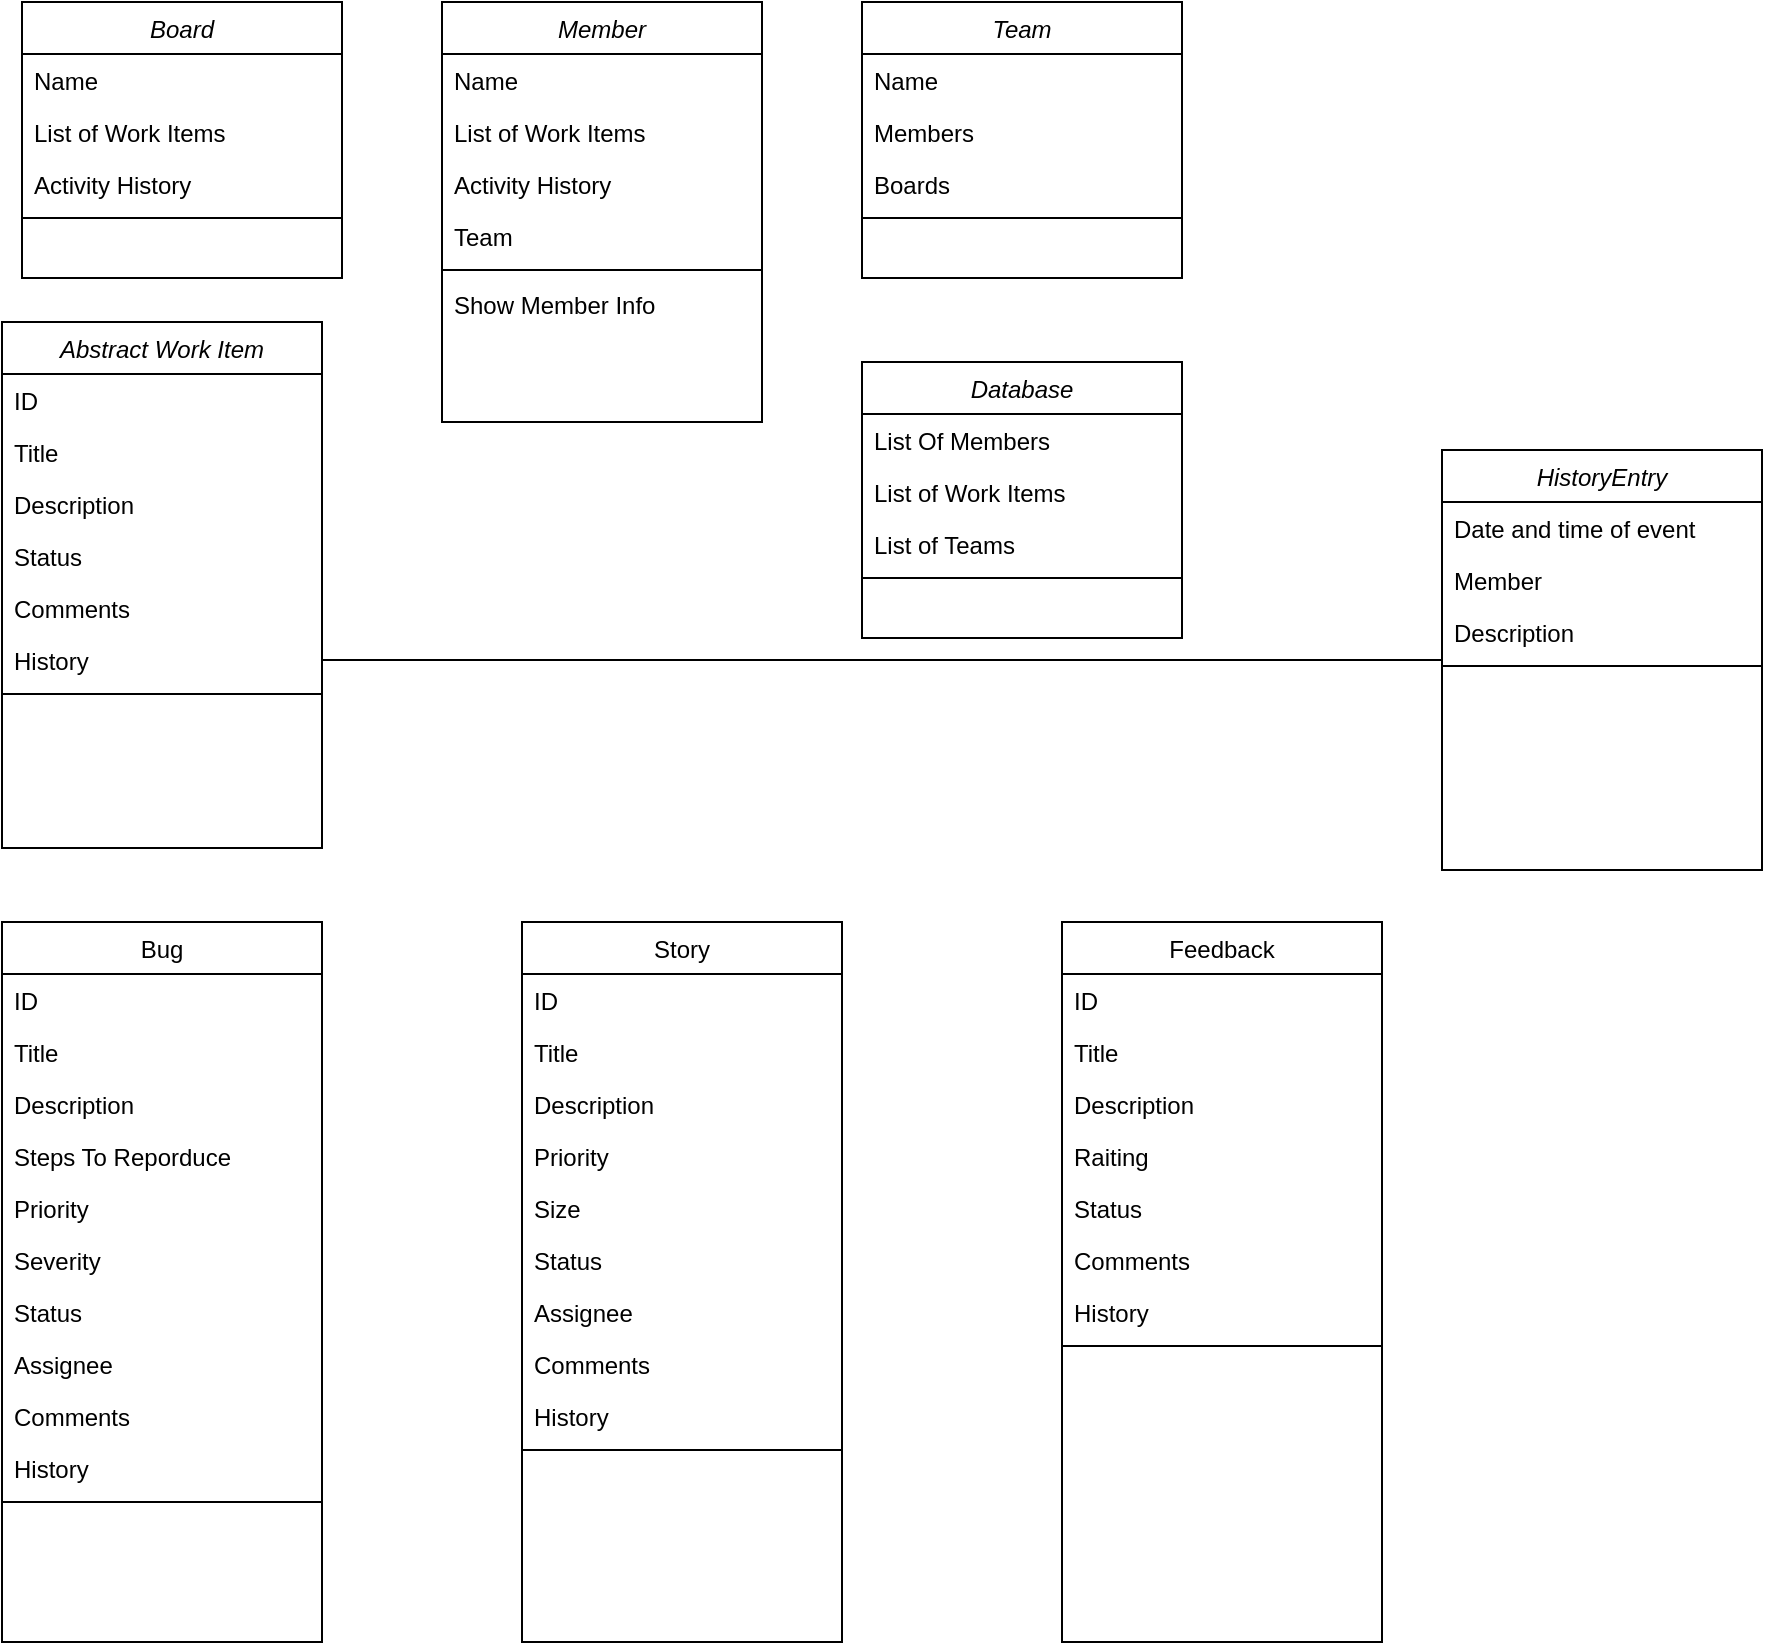 <mxfile version="14.2.9" type="device"><diagram id="C5RBs43oDa-KdzZeNtuy" name="Page-1"><mxGraphModel dx="2062" dy="772" grid="1" gridSize="10" guides="1" tooltips="1" connect="1" arrows="1" fold="1" page="1" pageScale="1" pageWidth="2339" pageHeight="3300" math="0" shadow="0"><root><mxCell id="WIyWlLk6GJQsqaUBKTNV-0"/><mxCell id="WIyWlLk6GJQsqaUBKTNV-1" parent="WIyWlLk6GJQsqaUBKTNV-0"/><mxCell id="zkfFHV4jXpPFQw0GAbJ--0" value="Team" style="swimlane;fontStyle=2;align=center;verticalAlign=top;childLayout=stackLayout;horizontal=1;startSize=26;horizontalStack=0;resizeParent=1;resizeLast=0;collapsible=1;marginBottom=0;rounded=0;shadow=0;strokeWidth=1;" parent="WIyWlLk6GJQsqaUBKTNV-1" vertex="1"><mxGeometry x="490" y="40" width="160" height="138" as="geometry"><mxRectangle x="490" y="40" width="160" height="26" as="alternateBounds"/></mxGeometry></mxCell><mxCell id="zkfFHV4jXpPFQw0GAbJ--1" value="Name" style="text;align=left;verticalAlign=top;spacingLeft=4;spacingRight=4;overflow=hidden;rotatable=0;points=[[0,0.5],[1,0.5]];portConstraint=eastwest;" parent="zkfFHV4jXpPFQw0GAbJ--0" vertex="1"><mxGeometry y="26" width="160" height="26" as="geometry"/></mxCell><mxCell id="zkfFHV4jXpPFQw0GAbJ--2" value="Members" style="text;align=left;verticalAlign=top;spacingLeft=4;spacingRight=4;overflow=hidden;rotatable=0;points=[[0,0.5],[1,0.5]];portConstraint=eastwest;rounded=0;shadow=0;html=0;" parent="zkfFHV4jXpPFQw0GAbJ--0" vertex="1"><mxGeometry y="52" width="160" height="26" as="geometry"/></mxCell><mxCell id="zkfFHV4jXpPFQw0GAbJ--3" value="Boards" style="text;align=left;verticalAlign=top;spacingLeft=4;spacingRight=4;overflow=hidden;rotatable=0;points=[[0,0.5],[1,0.5]];portConstraint=eastwest;rounded=0;shadow=0;html=0;" parent="zkfFHV4jXpPFQw0GAbJ--0" vertex="1"><mxGeometry y="78" width="160" height="26" as="geometry"/></mxCell><mxCell id="zkfFHV4jXpPFQw0GAbJ--4" value="" style="line;html=1;strokeWidth=1;align=left;verticalAlign=middle;spacingTop=-1;spacingLeft=3;spacingRight=3;rotatable=0;labelPosition=right;points=[];portConstraint=eastwest;" parent="zkfFHV4jXpPFQw0GAbJ--0" vertex="1"><mxGeometry y="104" width="160" height="8" as="geometry"/></mxCell><mxCell id="zkfFHV4jXpPFQw0GAbJ--17" value="Bug" style="swimlane;fontStyle=0;align=center;verticalAlign=top;childLayout=stackLayout;horizontal=1;startSize=26;horizontalStack=0;resizeParent=1;resizeLast=0;collapsible=1;marginBottom=0;rounded=0;shadow=0;strokeWidth=1;" parent="WIyWlLk6GJQsqaUBKTNV-1" vertex="1"><mxGeometry x="60" y="500" width="160" height="360" as="geometry"><mxRectangle x="60" y="500" width="160" height="26" as="alternateBounds"/></mxGeometry></mxCell><mxCell id="zkfFHV4jXpPFQw0GAbJ--18" value="ID" style="text;align=left;verticalAlign=top;spacingLeft=4;spacingRight=4;overflow=hidden;rotatable=0;points=[[0,0.5],[1,0.5]];portConstraint=eastwest;" parent="zkfFHV4jXpPFQw0GAbJ--17" vertex="1"><mxGeometry y="26" width="160" height="26" as="geometry"/></mxCell><mxCell id="zkfFHV4jXpPFQw0GAbJ--19" value="Title" style="text;align=left;verticalAlign=top;spacingLeft=4;spacingRight=4;overflow=hidden;rotatable=0;points=[[0,0.5],[1,0.5]];portConstraint=eastwest;rounded=0;shadow=0;html=0;" parent="zkfFHV4jXpPFQw0GAbJ--17" vertex="1"><mxGeometry y="52" width="160" height="26" as="geometry"/></mxCell><mxCell id="zkfFHV4jXpPFQw0GAbJ--20" value="Description" style="text;align=left;verticalAlign=top;spacingLeft=4;spacingRight=4;overflow=hidden;rotatable=0;points=[[0,0.5],[1,0.5]];portConstraint=eastwest;rounded=0;shadow=0;html=0;" parent="zkfFHV4jXpPFQw0GAbJ--17" vertex="1"><mxGeometry y="78" width="160" height="26" as="geometry"/></mxCell><mxCell id="zkfFHV4jXpPFQw0GAbJ--21" value="Steps To Reporduce" style="text;align=left;verticalAlign=top;spacingLeft=4;spacingRight=4;overflow=hidden;rotatable=0;points=[[0,0.5],[1,0.5]];portConstraint=eastwest;rounded=0;shadow=0;html=0;" parent="zkfFHV4jXpPFQw0GAbJ--17" vertex="1"><mxGeometry y="104" width="160" height="26" as="geometry"/></mxCell><mxCell id="zkfFHV4jXpPFQw0GAbJ--22" value="Priority" style="text;align=left;verticalAlign=top;spacingLeft=4;spacingRight=4;overflow=hidden;rotatable=0;points=[[0,0.5],[1,0.5]];portConstraint=eastwest;rounded=0;shadow=0;html=0;" parent="zkfFHV4jXpPFQw0GAbJ--17" vertex="1"><mxGeometry y="130" width="160" height="26" as="geometry"/></mxCell><mxCell id="zkfFHV4jXpPFQw0GAbJ--24" value="Severity" style="text;align=left;verticalAlign=top;spacingLeft=4;spacingRight=4;overflow=hidden;rotatable=0;points=[[0,0.5],[1,0.5]];portConstraint=eastwest;" parent="zkfFHV4jXpPFQw0GAbJ--17" vertex="1"><mxGeometry y="156" width="160" height="26" as="geometry"/></mxCell><mxCell id="zkfFHV4jXpPFQw0GAbJ--25" value="Status" style="text;align=left;verticalAlign=top;spacingLeft=4;spacingRight=4;overflow=hidden;rotatable=0;points=[[0,0.5],[1,0.5]];portConstraint=eastwest;" parent="zkfFHV4jXpPFQw0GAbJ--17" vertex="1"><mxGeometry y="182" width="160" height="26" as="geometry"/></mxCell><mxCell id="vuKKP6DfzDHBP4fxytRo-41" value="Assignee" style="text;align=left;verticalAlign=top;spacingLeft=4;spacingRight=4;overflow=hidden;rotatable=0;points=[[0,0.5],[1,0.5]];portConstraint=eastwest;" parent="zkfFHV4jXpPFQw0GAbJ--17" vertex="1"><mxGeometry y="208" width="160" height="26" as="geometry"/></mxCell><mxCell id="vuKKP6DfzDHBP4fxytRo-42" value="Comments" style="text;align=left;verticalAlign=top;spacingLeft=4;spacingRight=4;overflow=hidden;rotatable=0;points=[[0,0.5],[1,0.5]];portConstraint=eastwest;" parent="zkfFHV4jXpPFQw0GAbJ--17" vertex="1"><mxGeometry y="234" width="160" height="26" as="geometry"/></mxCell><mxCell id="vuKKP6DfzDHBP4fxytRo-43" value="History" style="text;align=left;verticalAlign=top;spacingLeft=4;spacingRight=4;overflow=hidden;rotatable=0;points=[[0,0.5],[1,0.5]];portConstraint=eastwest;" parent="zkfFHV4jXpPFQw0GAbJ--17" vertex="1"><mxGeometry y="260" width="160" height="26" as="geometry"/></mxCell><mxCell id="vuKKP6DfzDHBP4fxytRo-44" value="" style="line;html=1;strokeWidth=1;align=left;verticalAlign=middle;spacingTop=-1;spacingLeft=3;spacingRight=3;rotatable=0;labelPosition=right;points=[];portConstraint=eastwest;" parent="zkfFHV4jXpPFQw0GAbJ--17" vertex="1"><mxGeometry y="286" width="160" height="8" as="geometry"/></mxCell><mxCell id="vuKKP6DfzDHBP4fxytRo-45" value="Story" style="swimlane;fontStyle=0;align=center;verticalAlign=top;childLayout=stackLayout;horizontal=1;startSize=26;horizontalStack=0;resizeParent=1;resizeLast=0;collapsible=1;marginBottom=0;rounded=0;shadow=0;strokeWidth=1;" parent="WIyWlLk6GJQsqaUBKTNV-1" vertex="1"><mxGeometry x="320" y="500" width="160" height="360" as="geometry"><mxRectangle x="320" y="500" width="160" height="26" as="alternateBounds"/></mxGeometry></mxCell><mxCell id="vuKKP6DfzDHBP4fxytRo-46" value="ID" style="text;align=left;verticalAlign=top;spacingLeft=4;spacingRight=4;overflow=hidden;rotatable=0;points=[[0,0.5],[1,0.5]];portConstraint=eastwest;" parent="vuKKP6DfzDHBP4fxytRo-45" vertex="1"><mxGeometry y="26" width="160" height="26" as="geometry"/></mxCell><mxCell id="vuKKP6DfzDHBP4fxytRo-47" value="Title" style="text;align=left;verticalAlign=top;spacingLeft=4;spacingRight=4;overflow=hidden;rotatable=0;points=[[0,0.5],[1,0.5]];portConstraint=eastwest;rounded=0;shadow=0;html=0;" parent="vuKKP6DfzDHBP4fxytRo-45" vertex="1"><mxGeometry y="52" width="160" height="26" as="geometry"/></mxCell><mxCell id="vuKKP6DfzDHBP4fxytRo-48" value="Description" style="text;align=left;verticalAlign=top;spacingLeft=4;spacingRight=4;overflow=hidden;rotatable=0;points=[[0,0.5],[1,0.5]];portConstraint=eastwest;rounded=0;shadow=0;html=0;" parent="vuKKP6DfzDHBP4fxytRo-45" vertex="1"><mxGeometry y="78" width="160" height="26" as="geometry"/></mxCell><mxCell id="vuKKP6DfzDHBP4fxytRo-50" value="Priority" style="text;align=left;verticalAlign=top;spacingLeft=4;spacingRight=4;overflow=hidden;rotatable=0;points=[[0,0.5],[1,0.5]];portConstraint=eastwest;rounded=0;shadow=0;html=0;" parent="vuKKP6DfzDHBP4fxytRo-45" vertex="1"><mxGeometry y="104" width="160" height="26" as="geometry"/></mxCell><mxCell id="vuKKP6DfzDHBP4fxytRo-49" value="Size" style="text;align=left;verticalAlign=top;spacingLeft=4;spacingRight=4;overflow=hidden;rotatable=0;points=[[0,0.5],[1,0.5]];portConstraint=eastwest;rounded=0;shadow=0;html=0;" parent="vuKKP6DfzDHBP4fxytRo-45" vertex="1"><mxGeometry y="130" width="160" height="26" as="geometry"/></mxCell><mxCell id="vuKKP6DfzDHBP4fxytRo-52" value="Status" style="text;align=left;verticalAlign=top;spacingLeft=4;spacingRight=4;overflow=hidden;rotatable=0;points=[[0,0.5],[1,0.5]];portConstraint=eastwest;" parent="vuKKP6DfzDHBP4fxytRo-45" vertex="1"><mxGeometry y="156" width="160" height="26" as="geometry"/></mxCell><mxCell id="vuKKP6DfzDHBP4fxytRo-53" value="Assignee" style="text;align=left;verticalAlign=top;spacingLeft=4;spacingRight=4;overflow=hidden;rotatable=0;points=[[0,0.5],[1,0.5]];portConstraint=eastwest;" parent="vuKKP6DfzDHBP4fxytRo-45" vertex="1"><mxGeometry y="182" width="160" height="26" as="geometry"/></mxCell><mxCell id="vuKKP6DfzDHBP4fxytRo-54" value="Comments" style="text;align=left;verticalAlign=top;spacingLeft=4;spacingRight=4;overflow=hidden;rotatable=0;points=[[0,0.5],[1,0.5]];portConstraint=eastwest;" parent="vuKKP6DfzDHBP4fxytRo-45" vertex="1"><mxGeometry y="208" width="160" height="26" as="geometry"/></mxCell><mxCell id="vuKKP6DfzDHBP4fxytRo-55" value="History" style="text;align=left;verticalAlign=top;spacingLeft=4;spacingRight=4;overflow=hidden;rotatable=0;points=[[0,0.5],[1,0.5]];portConstraint=eastwest;" parent="vuKKP6DfzDHBP4fxytRo-45" vertex="1"><mxGeometry y="234" width="160" height="26" as="geometry"/></mxCell><mxCell id="vuKKP6DfzDHBP4fxytRo-56" value="" style="line;html=1;strokeWidth=1;align=left;verticalAlign=middle;spacingTop=-1;spacingLeft=3;spacingRight=3;rotatable=0;labelPosition=right;points=[];portConstraint=eastwest;" parent="vuKKP6DfzDHBP4fxytRo-45" vertex="1"><mxGeometry y="260" width="160" height="8" as="geometry"/></mxCell><mxCell id="vuKKP6DfzDHBP4fxytRo-57" value="Feedback" style="swimlane;fontStyle=0;align=center;verticalAlign=top;childLayout=stackLayout;horizontal=1;startSize=26;horizontalStack=0;resizeParent=1;resizeLast=0;collapsible=1;marginBottom=0;rounded=0;shadow=0;strokeWidth=1;" parent="WIyWlLk6GJQsqaUBKTNV-1" vertex="1"><mxGeometry x="590" y="500" width="160" height="360" as="geometry"><mxRectangle x="590" y="500" width="160" height="26" as="alternateBounds"/></mxGeometry></mxCell><mxCell id="vuKKP6DfzDHBP4fxytRo-58" value="ID" style="text;align=left;verticalAlign=top;spacingLeft=4;spacingRight=4;overflow=hidden;rotatable=0;points=[[0,0.5],[1,0.5]];portConstraint=eastwest;" parent="vuKKP6DfzDHBP4fxytRo-57" vertex="1"><mxGeometry y="26" width="160" height="26" as="geometry"/></mxCell><mxCell id="vuKKP6DfzDHBP4fxytRo-59" value="Title" style="text;align=left;verticalAlign=top;spacingLeft=4;spacingRight=4;overflow=hidden;rotatable=0;points=[[0,0.5],[1,0.5]];portConstraint=eastwest;rounded=0;shadow=0;html=0;" parent="vuKKP6DfzDHBP4fxytRo-57" vertex="1"><mxGeometry y="52" width="160" height="26" as="geometry"/></mxCell><mxCell id="vuKKP6DfzDHBP4fxytRo-60" value="Description" style="text;align=left;verticalAlign=top;spacingLeft=4;spacingRight=4;overflow=hidden;rotatable=0;points=[[0,0.5],[1,0.5]];portConstraint=eastwest;rounded=0;shadow=0;html=0;" parent="vuKKP6DfzDHBP4fxytRo-57" vertex="1"><mxGeometry y="78" width="160" height="26" as="geometry"/></mxCell><mxCell id="vuKKP6DfzDHBP4fxytRo-62" value="Raiting" style="text;align=left;verticalAlign=top;spacingLeft=4;spacingRight=4;overflow=hidden;rotatable=0;points=[[0,0.5],[1,0.5]];portConstraint=eastwest;rounded=0;shadow=0;html=0;" parent="vuKKP6DfzDHBP4fxytRo-57" vertex="1"><mxGeometry y="104" width="160" height="26" as="geometry"/></mxCell><mxCell id="vuKKP6DfzDHBP4fxytRo-63" value="Status" style="text;align=left;verticalAlign=top;spacingLeft=4;spacingRight=4;overflow=hidden;rotatable=0;points=[[0,0.5],[1,0.5]];portConstraint=eastwest;" parent="vuKKP6DfzDHBP4fxytRo-57" vertex="1"><mxGeometry y="130" width="160" height="26" as="geometry"/></mxCell><mxCell id="vuKKP6DfzDHBP4fxytRo-65" value="Comments" style="text;align=left;verticalAlign=top;spacingLeft=4;spacingRight=4;overflow=hidden;rotatable=0;points=[[0,0.5],[1,0.5]];portConstraint=eastwest;" parent="vuKKP6DfzDHBP4fxytRo-57" vertex="1"><mxGeometry y="156" width="160" height="26" as="geometry"/></mxCell><mxCell id="vuKKP6DfzDHBP4fxytRo-66" value="History" style="text;align=left;verticalAlign=top;spacingLeft=4;spacingRight=4;overflow=hidden;rotatable=0;points=[[0,0.5],[1,0.5]];portConstraint=eastwest;" parent="vuKKP6DfzDHBP4fxytRo-57" vertex="1"><mxGeometry y="182" width="160" height="26" as="geometry"/></mxCell><mxCell id="vuKKP6DfzDHBP4fxytRo-67" value="" style="line;html=1;strokeWidth=1;align=left;verticalAlign=middle;spacingTop=-1;spacingLeft=3;spacingRight=3;rotatable=0;labelPosition=right;points=[];portConstraint=eastwest;" parent="vuKKP6DfzDHBP4fxytRo-57" vertex="1"><mxGeometry y="208" width="160" height="8" as="geometry"/></mxCell><mxCell id="vuKKP6DfzDHBP4fxytRo-68" value="Member" style="swimlane;fontStyle=2;align=center;verticalAlign=top;childLayout=stackLayout;horizontal=1;startSize=26;horizontalStack=0;resizeParent=1;resizeLast=0;collapsible=1;marginBottom=0;rounded=0;shadow=0;strokeWidth=1;" parent="WIyWlLk6GJQsqaUBKTNV-1" vertex="1"><mxGeometry x="280" y="40" width="160" height="210" as="geometry"><mxRectangle x="280" y="40" width="160" height="26" as="alternateBounds"/></mxGeometry></mxCell><mxCell id="vuKKP6DfzDHBP4fxytRo-69" value="Name" style="text;align=left;verticalAlign=top;spacingLeft=4;spacingRight=4;overflow=hidden;rotatable=0;points=[[0,0.5],[1,0.5]];portConstraint=eastwest;" parent="vuKKP6DfzDHBP4fxytRo-68" vertex="1"><mxGeometry y="26" width="160" height="26" as="geometry"/></mxCell><mxCell id="vuKKP6DfzDHBP4fxytRo-70" value="List of Work Items" style="text;align=left;verticalAlign=top;spacingLeft=4;spacingRight=4;overflow=hidden;rotatable=0;points=[[0,0.5],[1,0.5]];portConstraint=eastwest;rounded=0;shadow=0;html=0;" parent="vuKKP6DfzDHBP4fxytRo-68" vertex="1"><mxGeometry y="52" width="160" height="26" as="geometry"/></mxCell><mxCell id="vuKKP6DfzDHBP4fxytRo-71" value="Activity History" style="text;align=left;verticalAlign=top;spacingLeft=4;spacingRight=4;overflow=hidden;rotatable=0;points=[[0,0.5],[1,0.5]];portConstraint=eastwest;rounded=0;shadow=0;html=0;" parent="vuKKP6DfzDHBP4fxytRo-68" vertex="1"><mxGeometry y="78" width="160" height="26" as="geometry"/></mxCell><mxCell id="vuKKP6DfzDHBP4fxytRo-98" value="Team" style="text;align=left;verticalAlign=top;spacingLeft=4;spacingRight=4;overflow=hidden;rotatable=0;points=[[0,0.5],[1,0.5]];portConstraint=eastwest;rounded=0;shadow=0;html=0;" parent="vuKKP6DfzDHBP4fxytRo-68" vertex="1"><mxGeometry y="104" width="160" height="26" as="geometry"/></mxCell><mxCell id="vuKKP6DfzDHBP4fxytRo-72" value="" style="line;html=1;strokeWidth=1;align=left;verticalAlign=middle;spacingTop=-1;spacingLeft=3;spacingRight=3;rotatable=0;labelPosition=right;points=[];portConstraint=eastwest;" parent="vuKKP6DfzDHBP4fxytRo-68" vertex="1"><mxGeometry y="130" width="160" height="8" as="geometry"/></mxCell><mxCell id="vuKKP6DfzDHBP4fxytRo-92" value="Show Member Info" style="text;align=left;verticalAlign=top;spacingLeft=4;spacingRight=4;overflow=hidden;rotatable=0;points=[[0,0.5],[1,0.5]];portConstraint=eastwest;" parent="vuKKP6DfzDHBP4fxytRo-68" vertex="1"><mxGeometry y="138" width="160" height="26" as="geometry"/></mxCell><mxCell id="vuKKP6DfzDHBP4fxytRo-74" value="Board" style="swimlane;fontStyle=2;align=center;verticalAlign=top;childLayout=stackLayout;horizontal=1;startSize=26;horizontalStack=0;resizeParent=1;resizeLast=0;collapsible=1;marginBottom=0;rounded=0;shadow=0;strokeWidth=1;" parent="WIyWlLk6GJQsqaUBKTNV-1" vertex="1"><mxGeometry x="70" y="40" width="160" height="138" as="geometry"><mxRectangle x="70" y="40" width="160" height="26" as="alternateBounds"/></mxGeometry></mxCell><mxCell id="vuKKP6DfzDHBP4fxytRo-75" value="Name" style="text;align=left;verticalAlign=top;spacingLeft=4;spacingRight=4;overflow=hidden;rotatable=0;points=[[0,0.5],[1,0.5]];portConstraint=eastwest;" parent="vuKKP6DfzDHBP4fxytRo-74" vertex="1"><mxGeometry y="26" width="160" height="26" as="geometry"/></mxCell><mxCell id="vuKKP6DfzDHBP4fxytRo-76" value="List of Work Items" style="text;align=left;verticalAlign=top;spacingLeft=4;spacingRight=4;overflow=hidden;rotatable=0;points=[[0,0.5],[1,0.5]];portConstraint=eastwest;rounded=0;shadow=0;html=0;" parent="vuKKP6DfzDHBP4fxytRo-74" vertex="1"><mxGeometry y="52" width="160" height="26" as="geometry"/></mxCell><mxCell id="vuKKP6DfzDHBP4fxytRo-77" value="Activity History" style="text;align=left;verticalAlign=top;spacingLeft=4;spacingRight=4;overflow=hidden;rotatable=0;points=[[0,0.5],[1,0.5]];portConstraint=eastwest;rounded=0;shadow=0;html=0;" parent="vuKKP6DfzDHBP4fxytRo-74" vertex="1"><mxGeometry y="78" width="160" height="26" as="geometry"/></mxCell><mxCell id="vuKKP6DfzDHBP4fxytRo-78" value="" style="line;html=1;strokeWidth=1;align=left;verticalAlign=middle;spacingTop=-1;spacingLeft=3;spacingRight=3;rotatable=0;labelPosition=right;points=[];portConstraint=eastwest;" parent="vuKKP6DfzDHBP4fxytRo-74" vertex="1"><mxGeometry y="104" width="160" height="8" as="geometry"/></mxCell><mxCell id="vuKKP6DfzDHBP4fxytRo-79" value="Abstract Work Item" style="swimlane;fontStyle=2;align=center;verticalAlign=top;childLayout=stackLayout;horizontal=1;startSize=26;horizontalStack=0;resizeParent=1;resizeLast=0;collapsible=1;marginBottom=0;rounded=0;shadow=0;strokeWidth=1;" parent="WIyWlLk6GJQsqaUBKTNV-1" vertex="1"><mxGeometry x="60" y="200" width="160" height="263" as="geometry"><mxRectangle x="160" y="190" width="160" height="26" as="alternateBounds"/></mxGeometry></mxCell><mxCell id="vuKKP6DfzDHBP4fxytRo-85" value="ID" style="text;align=left;verticalAlign=top;spacingLeft=4;spacingRight=4;overflow=hidden;rotatable=0;points=[[0,0.5],[1,0.5]];portConstraint=eastwest;" parent="vuKKP6DfzDHBP4fxytRo-79" vertex="1"><mxGeometry y="26" width="160" height="26" as="geometry"/></mxCell><mxCell id="vuKKP6DfzDHBP4fxytRo-86" value="Title" style="text;align=left;verticalAlign=top;spacingLeft=4;spacingRight=4;overflow=hidden;rotatable=0;points=[[0,0.5],[1,0.5]];portConstraint=eastwest;rounded=0;shadow=0;html=0;" parent="vuKKP6DfzDHBP4fxytRo-79" vertex="1"><mxGeometry y="52" width="160" height="26" as="geometry"/></mxCell><mxCell id="vuKKP6DfzDHBP4fxytRo-87" value="Description" style="text;align=left;verticalAlign=top;spacingLeft=4;spacingRight=4;overflow=hidden;rotatable=0;points=[[0,0.5],[1,0.5]];portConstraint=eastwest;rounded=0;shadow=0;html=0;" parent="vuKKP6DfzDHBP4fxytRo-79" vertex="1"><mxGeometry y="78" width="160" height="26" as="geometry"/></mxCell><mxCell id="vuKKP6DfzDHBP4fxytRo-88" value="Status" style="text;align=left;verticalAlign=top;spacingLeft=4;spacingRight=4;overflow=hidden;rotatable=0;points=[[0,0.5],[1,0.5]];portConstraint=eastwest;" parent="vuKKP6DfzDHBP4fxytRo-79" vertex="1"><mxGeometry y="104" width="160" height="26" as="geometry"/></mxCell><mxCell id="vuKKP6DfzDHBP4fxytRo-89" value="Comments" style="text;align=left;verticalAlign=top;spacingLeft=4;spacingRight=4;overflow=hidden;rotatable=0;points=[[0,0.5],[1,0.5]];portConstraint=eastwest;" parent="vuKKP6DfzDHBP4fxytRo-79" vertex="1"><mxGeometry y="130" width="160" height="26" as="geometry"/></mxCell><mxCell id="vuKKP6DfzDHBP4fxytRo-90" value="History" style="text;align=left;verticalAlign=top;spacingLeft=4;spacingRight=4;overflow=hidden;rotatable=0;points=[[0,0.5],[1,0.5]];portConstraint=eastwest;" parent="vuKKP6DfzDHBP4fxytRo-79" vertex="1"><mxGeometry y="156" width="160" height="26" as="geometry"/></mxCell><mxCell id="vuKKP6DfzDHBP4fxytRo-83" value="" style="line;html=1;strokeWidth=1;align=left;verticalAlign=middle;spacingTop=-1;spacingLeft=3;spacingRight=3;rotatable=0;labelPosition=right;points=[];portConstraint=eastwest;" parent="vuKKP6DfzDHBP4fxytRo-79" vertex="1"><mxGeometry y="182" width="160" height="8" as="geometry"/></mxCell><mxCell id="vuKKP6DfzDHBP4fxytRo-93" value="Database" style="swimlane;fontStyle=2;align=center;verticalAlign=top;childLayout=stackLayout;horizontal=1;startSize=26;horizontalStack=0;resizeParent=1;resizeLast=0;collapsible=1;marginBottom=0;rounded=0;shadow=0;strokeWidth=1;" parent="WIyWlLk6GJQsqaUBKTNV-1" vertex="1"><mxGeometry x="490" y="220" width="160" height="138" as="geometry"><mxRectangle x="470" y="220" width="160" height="26" as="alternateBounds"/></mxGeometry></mxCell><mxCell id="vuKKP6DfzDHBP4fxytRo-94" value="List Of Members" style="text;align=left;verticalAlign=top;spacingLeft=4;spacingRight=4;overflow=hidden;rotatable=0;points=[[0,0.5],[1,0.5]];portConstraint=eastwest;" parent="vuKKP6DfzDHBP4fxytRo-93" vertex="1"><mxGeometry y="26" width="160" height="26" as="geometry"/></mxCell><mxCell id="vuKKP6DfzDHBP4fxytRo-95" value="List of Work Items" style="text;align=left;verticalAlign=top;spacingLeft=4;spacingRight=4;overflow=hidden;rotatable=0;points=[[0,0.5],[1,0.5]];portConstraint=eastwest;rounded=0;shadow=0;html=0;" parent="vuKKP6DfzDHBP4fxytRo-93" vertex="1"><mxGeometry y="52" width="160" height="26" as="geometry"/></mxCell><mxCell id="vuKKP6DfzDHBP4fxytRo-96" value="List of Teams" style="text;align=left;verticalAlign=top;spacingLeft=4;spacingRight=4;overflow=hidden;rotatable=0;points=[[0,0.5],[1,0.5]];portConstraint=eastwest;rounded=0;shadow=0;html=0;" parent="vuKKP6DfzDHBP4fxytRo-93" vertex="1"><mxGeometry y="78" width="160" height="26" as="geometry"/></mxCell><mxCell id="vuKKP6DfzDHBP4fxytRo-97" value="" style="line;html=1;strokeWidth=1;align=left;verticalAlign=middle;spacingTop=-1;spacingLeft=3;spacingRight=3;rotatable=0;labelPosition=right;points=[];portConstraint=eastwest;" parent="vuKKP6DfzDHBP4fxytRo-93" vertex="1"><mxGeometry y="104" width="160" height="8" as="geometry"/></mxCell><mxCell id="GvaTgC-fw2hCasl65LVw-0" value="HistoryEntry" style="swimlane;fontStyle=2;align=center;verticalAlign=top;childLayout=stackLayout;horizontal=1;startSize=26;horizontalStack=0;resizeParent=1;resizeLast=0;collapsible=1;marginBottom=0;rounded=0;shadow=0;strokeWidth=1;" vertex="1" parent="WIyWlLk6GJQsqaUBKTNV-1"><mxGeometry x="780" y="264" width="160" height="210" as="geometry"><mxRectangle x="280" y="40" width="160" height="26" as="alternateBounds"/></mxGeometry></mxCell><mxCell id="GvaTgC-fw2hCasl65LVw-1" value="Date and time of event" style="text;align=left;verticalAlign=top;spacingLeft=4;spacingRight=4;overflow=hidden;rotatable=0;points=[[0,0.5],[1,0.5]];portConstraint=eastwest;" vertex="1" parent="GvaTgC-fw2hCasl65LVw-0"><mxGeometry y="26" width="160" height="26" as="geometry"/></mxCell><mxCell id="GvaTgC-fw2hCasl65LVw-2" value="Member" style="text;align=left;verticalAlign=top;spacingLeft=4;spacingRight=4;overflow=hidden;rotatable=0;points=[[0,0.5],[1,0.5]];portConstraint=eastwest;rounded=0;shadow=0;html=0;" vertex="1" parent="GvaTgC-fw2hCasl65LVw-0"><mxGeometry y="52" width="160" height="26" as="geometry"/></mxCell><mxCell id="GvaTgC-fw2hCasl65LVw-3" value="Description" style="text;align=left;verticalAlign=top;spacingLeft=4;spacingRight=4;overflow=hidden;rotatable=0;points=[[0,0.5],[1,0.5]];portConstraint=eastwest;rounded=0;shadow=0;html=0;" vertex="1" parent="GvaTgC-fw2hCasl65LVw-0"><mxGeometry y="78" width="160" height="26" as="geometry"/></mxCell><mxCell id="GvaTgC-fw2hCasl65LVw-5" value="" style="line;html=1;strokeWidth=1;align=left;verticalAlign=middle;spacingTop=-1;spacingLeft=3;spacingRight=3;rotatable=0;labelPosition=right;points=[];portConstraint=eastwest;" vertex="1" parent="GvaTgC-fw2hCasl65LVw-0"><mxGeometry y="104" width="160" height="8" as="geometry"/></mxCell><mxCell id="GvaTgC-fw2hCasl65LVw-7" value="" style="endArrow=none;html=1;" edge="1" parent="WIyWlLk6GJQsqaUBKTNV-1" source="vuKKP6DfzDHBP4fxytRo-90" target="GvaTgC-fw2hCasl65LVw-0"><mxGeometry width="50" height="50" relative="1" as="geometry"><mxPoint x="1010" y="390" as="sourcePoint"/><mxPoint x="1060" y="340" as="targetPoint"/></mxGeometry></mxCell></root></mxGraphModel></diagram></mxfile>